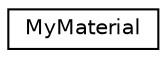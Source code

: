 digraph "クラス階層図"
{
 // LATEX_PDF_SIZE
  edge [fontname="Helvetica",fontsize="10",labelfontname="Helvetica",labelfontsize="10"];
  node [fontname="Helvetica",fontsize="10",shape=record];
  rankdir="LR";
  Node0 [label="MyMaterial",height=0.2,width=0.4,color="black", fillcolor="white", style="filled",URL="$struct_my_material.html",tooltip=" "];
}
